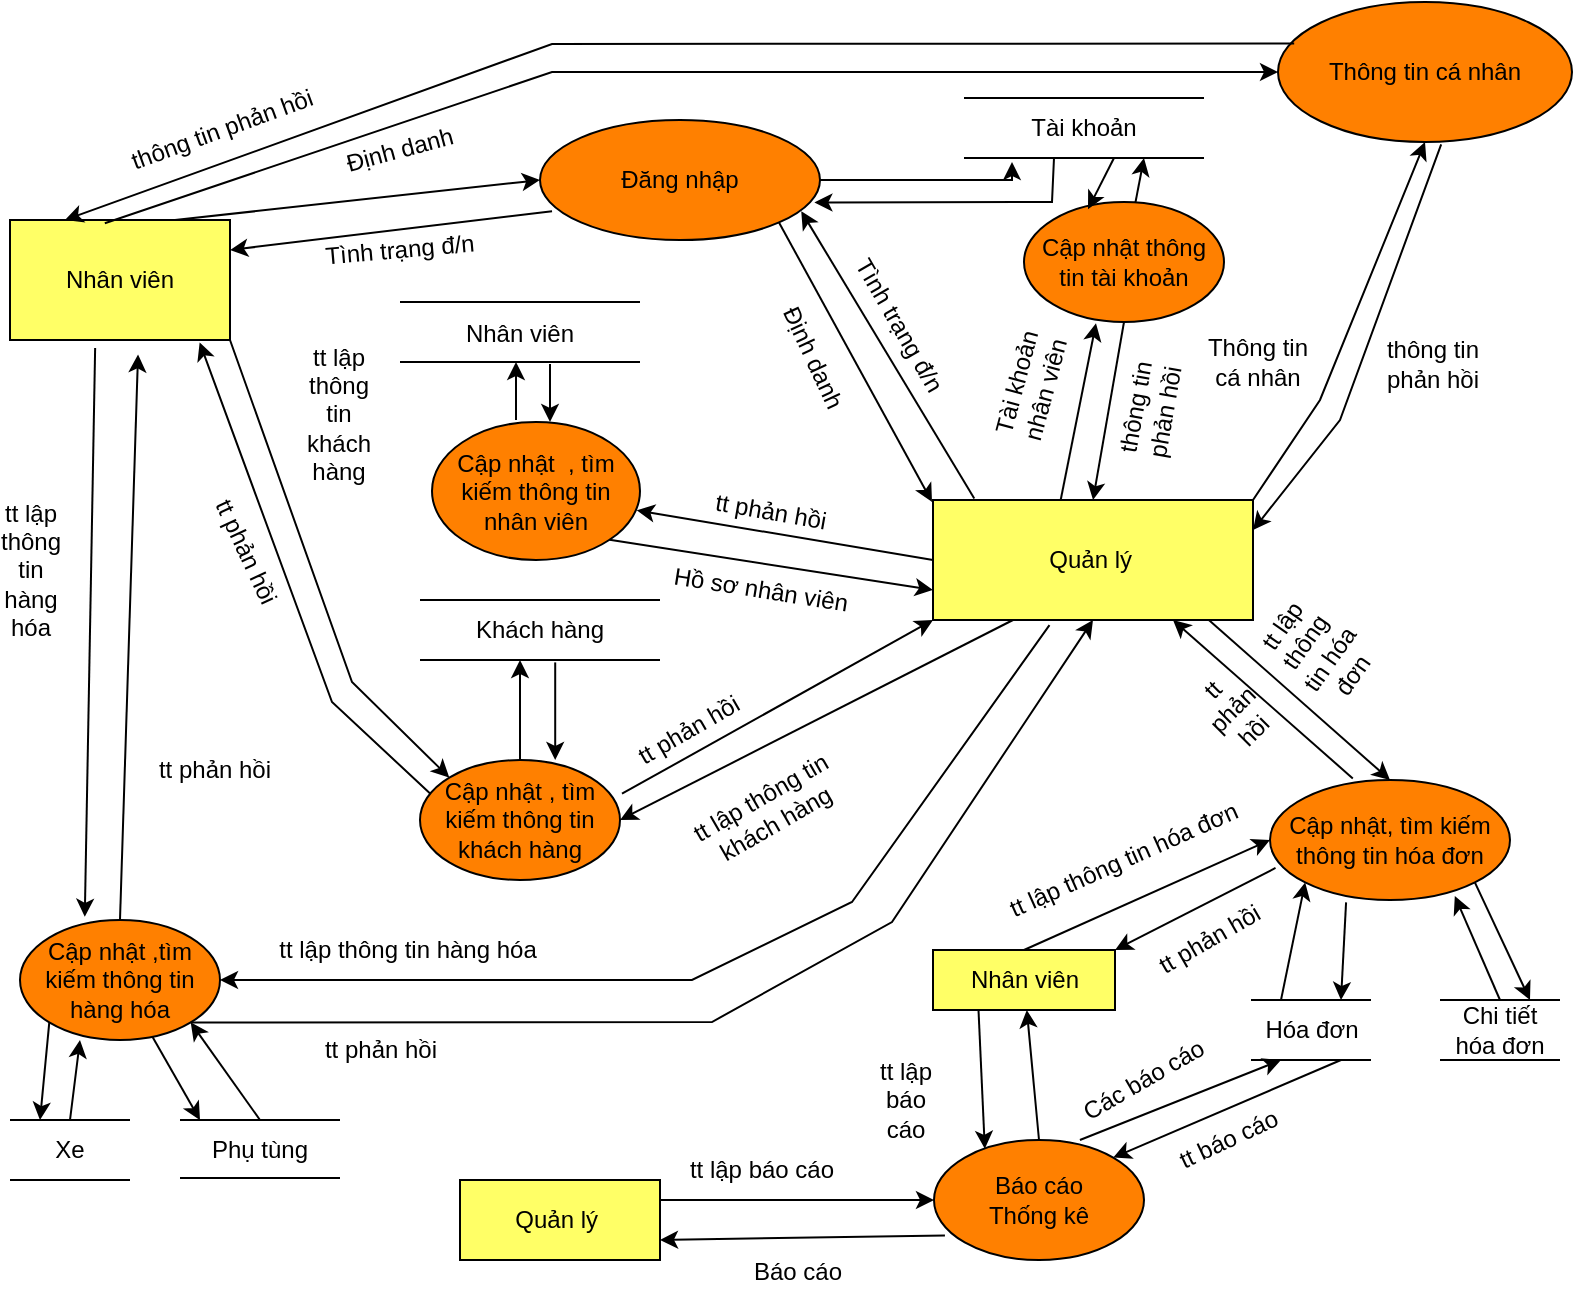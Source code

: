 <mxfile version="16.2.4" type="github">
  <diagram id="CRrUcG-OaceEVfoaWrB0" name="Page-1">
    <mxGraphModel dx="1020" dy="571" grid="1" gridSize="10" guides="1" tooltips="1" connect="1" arrows="1" fold="1" page="1" pageScale="1" pageWidth="827" pageHeight="1169" math="0" shadow="0">
      <root>
        <mxCell id="0" />
        <mxCell id="1" parent="0" />
        <mxCell id="pGEqDHzPhv_WXOmqRF8S-2" value="Nhân viên" style="rounded=0;whiteSpace=wrap;html=1;fillColor=#FFFF66;" parent="1" vertex="1">
          <mxGeometry x="29" y="179" width="110" height="60" as="geometry" />
        </mxCell>
        <mxCell id="pGEqDHzPhv_WXOmqRF8S-3" value="Quản lý&amp;nbsp;" style="rounded=0;whiteSpace=wrap;html=1;fillColor=#FFFF66;" parent="1" vertex="1">
          <mxGeometry x="490.5" y="319" width="160" height="60" as="geometry" />
        </mxCell>
        <mxCell id="pGEqDHzPhv_WXOmqRF8S-5" value="Đăng nhập" style="ellipse;whiteSpace=wrap;html=1;fillColor=#FF8000;" parent="1" vertex="1">
          <mxGeometry x="294" y="129" width="140" height="60" as="geometry" />
        </mxCell>
        <mxCell id="pGEqDHzPhv_WXOmqRF8S-6" value="" style="endArrow=classic;html=1;rounded=0;entryX=0;entryY=0.5;entryDx=0;entryDy=0;exitX=0.75;exitY=0;exitDx=0;exitDy=0;" parent="1" source="pGEqDHzPhv_WXOmqRF8S-2" target="pGEqDHzPhv_WXOmqRF8S-5" edge="1">
          <mxGeometry width="50" height="50" relative="1" as="geometry">
            <mxPoint x="244" y="399" as="sourcePoint" />
            <mxPoint x="294" y="349" as="targetPoint" />
          </mxGeometry>
        </mxCell>
        <mxCell id="pGEqDHzPhv_WXOmqRF8S-7" value="" style="endArrow=classic;html=1;rounded=0;entryX=1;entryY=0.25;entryDx=0;entryDy=0;exitX=0.043;exitY=0.76;exitDx=0;exitDy=0;exitPerimeter=0;" parent="1" target="pGEqDHzPhv_WXOmqRF8S-2" edge="1" source="pGEqDHzPhv_WXOmqRF8S-5">
          <mxGeometry width="50" height="50" relative="1" as="geometry">
            <mxPoint x="234" y="139" as="sourcePoint" />
            <mxPoint x="294" y="349" as="targetPoint" />
          </mxGeometry>
        </mxCell>
        <mxCell id="pGEqDHzPhv_WXOmqRF8S-13" value="Định danh" style="text;html=1;strokeColor=none;fillColor=none;align=center;verticalAlign=middle;whiteSpace=wrap;rounded=0;rotation=-15;" parent="1" vertex="1">
          <mxGeometry x="194" y="129" width="60" height="30" as="geometry" />
        </mxCell>
        <mxCell id="pGEqDHzPhv_WXOmqRF8S-14" value="Tình trạng đ/n" style="text;html=1;strokeColor=none;fillColor=none;align=center;verticalAlign=middle;whiteSpace=wrap;rounded=0;rotation=-5;" parent="1" vertex="1">
          <mxGeometry x="184" y="179" width="80" height="30" as="geometry" />
        </mxCell>
        <mxCell id="pGEqDHzPhv_WXOmqRF8S-18" value="" style="endArrow=none;html=1;rounded=0;" parent="1" edge="1">
          <mxGeometry width="50" height="50" relative="1" as="geometry">
            <mxPoint x="506" y="118" as="sourcePoint" />
            <mxPoint x="626" y="118" as="targetPoint" />
          </mxGeometry>
        </mxCell>
        <mxCell id="pGEqDHzPhv_WXOmqRF8S-19" value="" style="endArrow=none;html=1;rounded=0;" parent="1" edge="1">
          <mxGeometry width="50" height="50" relative="1" as="geometry">
            <mxPoint x="506" y="148" as="sourcePoint" />
            <mxPoint x="626" y="148" as="targetPoint" />
          </mxGeometry>
        </mxCell>
        <mxCell id="pGEqDHzPhv_WXOmqRF8S-20" value="Tài khoản" style="text;html=1;strokeColor=none;fillColor=none;align=center;verticalAlign=middle;whiteSpace=wrap;rounded=0;" parent="1" vertex="1">
          <mxGeometry x="536" y="118" width="60" height="30" as="geometry" />
        </mxCell>
        <mxCell id="pGEqDHzPhv_WXOmqRF8S-22" value="" style="endArrow=classic;html=1;rounded=0;entryX=0;entryY=0;entryDx=0;entryDy=0;exitX=1;exitY=1;exitDx=0;exitDy=0;" parent="1" source="pGEqDHzPhv_WXOmqRF8S-2" target="pGEqDHzPhv_WXOmqRF8S-24" edge="1">
          <mxGeometry width="50" height="50" relative="1" as="geometry">
            <mxPoint x="244" y="319" as="sourcePoint" />
            <mxPoint x="258.645" y="237.787" as="targetPoint" />
            <Array as="points">
              <mxPoint x="200" y="410" />
            </Array>
          </mxGeometry>
        </mxCell>
        <mxCell id="pGEqDHzPhv_WXOmqRF8S-23" value="" style="endArrow=classic;html=1;rounded=0;entryX=0.862;entryY=1.02;entryDx=0;entryDy=0;exitX=0.064;exitY=0.3;exitDx=0;exitDy=0;exitPerimeter=0;entryPerimeter=0;" parent="1" source="pGEqDHzPhv_WXOmqRF8S-24" target="pGEqDHzPhv_WXOmqRF8S-2" edge="1">
          <mxGeometry width="50" height="50" relative="1" as="geometry">
            <mxPoint x="154" y="439" as="sourcePoint" />
            <mxPoint x="294" y="269" as="targetPoint" />
            <Array as="points">
              <mxPoint x="190" y="420" />
            </Array>
          </mxGeometry>
        </mxCell>
        <mxCell id="lzUgmdYZcJT0e4zBoWw8-23" value="" style="edgeStyle=orthogonalEdgeStyle;rounded=0;orthogonalLoop=1;jettySize=auto;html=1;" parent="1" source="pGEqDHzPhv_WXOmqRF8S-24" target="lzUgmdYZcJT0e4zBoWw8-22" edge="1">
          <mxGeometry relative="1" as="geometry">
            <Array as="points">
              <mxPoint x="284" y="409" />
              <mxPoint x="284" y="409" />
            </Array>
          </mxGeometry>
        </mxCell>
        <mxCell id="pGEqDHzPhv_WXOmqRF8S-24" value="Cập nhật , tìm kiếm thông tin khách hàng" style="ellipse;whiteSpace=wrap;html=1;fillColor=#FF8000;" parent="1" vertex="1">
          <mxGeometry x="234" y="449" width="100" height="60" as="geometry" />
        </mxCell>
        <mxCell id="pGEqDHzPhv_WXOmqRF8S-25" value="Cập nhật ,tìm kiếm&amp;nbsp;thông tin hàng hóa" style="ellipse;whiteSpace=wrap;html=1;fillColor=#FF8000;" parent="1" vertex="1">
          <mxGeometry x="34" y="529" width="100" height="60" as="geometry" />
        </mxCell>
        <mxCell id="lzUgmdYZcJT0e4zBoWw8-1" value="" style="endArrow=none;html=1;rounded=0;" parent="1" edge="1">
          <mxGeometry width="50" height="50" relative="1" as="geometry">
            <mxPoint x="224" y="220" as="sourcePoint" />
            <mxPoint x="344" y="220" as="targetPoint" />
          </mxGeometry>
        </mxCell>
        <mxCell id="lzUgmdYZcJT0e4zBoWw8-2" value="" style="endArrow=none;html=1;rounded=0;" parent="1" edge="1">
          <mxGeometry width="50" height="50" relative="1" as="geometry">
            <mxPoint x="224" y="250" as="sourcePoint" />
            <mxPoint x="344" y="250" as="targetPoint" />
            <Array as="points">
              <mxPoint x="270" y="250" />
            </Array>
          </mxGeometry>
        </mxCell>
        <mxCell id="lzUgmdYZcJT0e4zBoWw8-3" value="Nhân viên" style="text;html=1;strokeColor=none;fillColor=none;align=center;verticalAlign=middle;whiteSpace=wrap;rounded=0;" parent="1" vertex="1">
          <mxGeometry x="254" y="221" width="60" height="30" as="geometry" />
        </mxCell>
        <mxCell id="lzUgmdYZcJT0e4zBoWw8-4" value="" style="endArrow=classic;html=1;rounded=0;entryX=0.933;entryY=0.76;entryDx=0;entryDy=0;entryPerimeter=0;exitX=0.129;exitY=-0.013;exitDx=0;exitDy=0;exitPerimeter=0;" parent="1" source="pGEqDHzPhv_WXOmqRF8S-3" target="pGEqDHzPhv_WXOmqRF8S-5" edge="1">
          <mxGeometry width="50" height="50" relative="1" as="geometry">
            <mxPoint x="494" y="319" as="sourcePoint" />
            <mxPoint x="514" y="329" as="targetPoint" />
            <Array as="points" />
          </mxGeometry>
        </mxCell>
        <mxCell id="lzUgmdYZcJT0e4zBoWw8-5" value="" style="endArrow=classic;html=1;rounded=0;exitX=1;exitY=1;exitDx=0;exitDy=0;" parent="1" source="pGEqDHzPhv_WXOmqRF8S-5" edge="1">
          <mxGeometry width="50" height="50" relative="1" as="geometry">
            <mxPoint x="464" y="379" as="sourcePoint" />
            <mxPoint x="490" y="320" as="targetPoint" />
            <Array as="points" />
          </mxGeometry>
        </mxCell>
        <mxCell id="lzUgmdYZcJT0e4zBoWw8-13" value="Cập nhật&amp;nbsp; , tìm kiếm thông tin nhân viên" style="ellipse;whiteSpace=wrap;html=1;fillColor=#FF8000;" parent="1" vertex="1">
          <mxGeometry x="240" y="280" width="104" height="69" as="geometry" />
        </mxCell>
        <mxCell id="lzUgmdYZcJT0e4zBoWw8-15" value="" style="endArrow=classic;html=1;rounded=0;entryX=0.25;entryY=1;entryDx=0;entryDy=0;" parent="1" edge="1">
          <mxGeometry width="50" height="50" relative="1" as="geometry">
            <mxPoint x="282" y="279" as="sourcePoint" />
            <mxPoint x="282" y="250" as="targetPoint" />
          </mxGeometry>
        </mxCell>
        <mxCell id="lzUgmdYZcJT0e4zBoWw8-18" value="" style="endArrow=classic;html=1;rounded=0;entryX=0.984;entryY=0.64;entryDx=0;entryDy=0;exitX=0;exitY=0.5;exitDx=0;exitDy=0;entryPerimeter=0;" parent="1" source="pGEqDHzPhv_WXOmqRF8S-3" target="lzUgmdYZcJT0e4zBoWw8-13" edge="1">
          <mxGeometry width="50" height="50" relative="1" as="geometry">
            <mxPoint x="464" y="379" as="sourcePoint" />
            <mxPoint x="514" y="329" as="targetPoint" />
            <Array as="points" />
          </mxGeometry>
        </mxCell>
        <mxCell id="lzUgmdYZcJT0e4zBoWw8-19" value="" style="endArrow=classic;html=1;rounded=0;entryX=0;entryY=0.75;entryDx=0;entryDy=0;exitX=1;exitY=1;exitDx=0;exitDy=0;" parent="1" source="lzUgmdYZcJT0e4zBoWw8-13" target="pGEqDHzPhv_WXOmqRF8S-3" edge="1">
          <mxGeometry width="50" height="50" relative="1" as="geometry">
            <mxPoint x="464" y="379" as="sourcePoint" />
            <mxPoint x="514" y="329" as="targetPoint" />
            <Array as="points" />
          </mxGeometry>
        </mxCell>
        <mxCell id="lzUgmdYZcJT0e4zBoWw8-20" value="" style="endArrow=none;html=1;rounded=0;" parent="1" edge="1">
          <mxGeometry width="50" height="50" relative="1" as="geometry">
            <mxPoint x="234" y="369" as="sourcePoint" />
            <mxPoint x="354" y="369" as="targetPoint" />
          </mxGeometry>
        </mxCell>
        <mxCell id="lzUgmdYZcJT0e4zBoWw8-21" value="" style="endArrow=none;html=1;rounded=0;" parent="1" edge="1">
          <mxGeometry width="50" height="50" relative="1" as="geometry">
            <mxPoint x="234" y="399" as="sourcePoint" />
            <mxPoint x="354" y="399" as="targetPoint" />
          </mxGeometry>
        </mxCell>
        <mxCell id="lzUgmdYZcJT0e4zBoWw8-22" value="Khách hàng" style="text;html=1;strokeColor=none;fillColor=none;align=center;verticalAlign=middle;whiteSpace=wrap;rounded=0;" parent="1" vertex="1">
          <mxGeometry x="254" y="369" width="80" height="30" as="geometry" />
        </mxCell>
        <mxCell id="lzUgmdYZcJT0e4zBoWw8-24" value="" style="endArrow=classic;html=1;rounded=0;exitX=0.595;exitY=1.04;exitDx=0;exitDy=0;exitPerimeter=0;entryX=0.676;entryY=0;entryDx=0;entryDy=0;entryPerimeter=0;" parent="1" source="lzUgmdYZcJT0e4zBoWw8-22" target="pGEqDHzPhv_WXOmqRF8S-24" edge="1">
          <mxGeometry width="50" height="50" relative="1" as="geometry">
            <mxPoint x="464" y="349" as="sourcePoint" />
            <mxPoint x="302" y="439" as="targetPoint" />
          </mxGeometry>
        </mxCell>
        <mxCell id="lzUgmdYZcJT0e4zBoWw8-26" value="" style="endArrow=classic;html=1;rounded=0;exitX=1;exitY=1;exitDx=0;exitDy=0;entryX=0.5;entryY=1;entryDx=0;entryDy=0;" parent="1" source="pGEqDHzPhv_WXOmqRF8S-25" edge="1" target="pGEqDHzPhv_WXOmqRF8S-3">
          <mxGeometry width="50" height="50" relative="1" as="geometry">
            <mxPoint x="464" y="489" as="sourcePoint" />
            <mxPoint x="704" y="379" as="targetPoint" />
            <Array as="points">
              <mxPoint x="380" y="580" />
              <mxPoint x="470" y="530" />
            </Array>
          </mxGeometry>
        </mxCell>
        <mxCell id="lzUgmdYZcJT0e4zBoWw8-27" value="" style="endArrow=classic;html=1;rounded=0;entryX=0;entryY=1;entryDx=0;entryDy=0;exitX=1.01;exitY=0.281;exitDx=0;exitDy=0;exitPerimeter=0;" parent="1" source="pGEqDHzPhv_WXOmqRF8S-24" target="pGEqDHzPhv_WXOmqRF8S-3" edge="1">
          <mxGeometry width="50" height="50" relative="1" as="geometry">
            <mxPoint x="464" y="489" as="sourcePoint" />
            <mxPoint x="514" y="439" as="targetPoint" />
            <Array as="points" />
          </mxGeometry>
        </mxCell>
        <mxCell id="lzUgmdYZcJT0e4zBoWw8-28" value="" style="endArrow=classic;html=1;rounded=0;entryX=1;entryY=0.5;entryDx=0;entryDy=0;exitX=0.25;exitY=1;exitDx=0;exitDy=0;" parent="1" target="pGEqDHzPhv_WXOmqRF8S-24" edge="1" source="pGEqDHzPhv_WXOmqRF8S-3">
          <mxGeometry width="50" height="50" relative="1" as="geometry">
            <mxPoint x="684" y="379" as="sourcePoint" />
            <mxPoint x="514" y="439" as="targetPoint" />
            <Array as="points" />
          </mxGeometry>
        </mxCell>
        <mxCell id="lzUgmdYZcJT0e4zBoWw8-29" value="" style="endArrow=none;html=1;rounded=0;entryX=1;entryY=0;entryDx=0;entryDy=0;" parent="1" target="lzUgmdYZcJT0e4zBoWw8-31" edge="1">
          <mxGeometry width="50" height="50" relative="1" as="geometry">
            <mxPoint x="29" y="629" as="sourcePoint" />
            <mxPoint x="119" y="629" as="targetPoint" />
          </mxGeometry>
        </mxCell>
        <mxCell id="lzUgmdYZcJT0e4zBoWw8-30" value="" style="endArrow=none;html=1;rounded=0;entryX=1;entryY=1;entryDx=0;entryDy=0;" parent="1" target="lzUgmdYZcJT0e4zBoWw8-31" edge="1">
          <mxGeometry width="50" height="50" relative="1" as="geometry">
            <mxPoint x="29" y="659" as="sourcePoint" />
            <mxPoint x="149" y="659" as="targetPoint" />
          </mxGeometry>
        </mxCell>
        <mxCell id="lzUgmdYZcJT0e4zBoWw8-31" value="Xe" style="text;html=1;strokeColor=none;fillColor=none;align=center;verticalAlign=middle;whiteSpace=wrap;rounded=0;" parent="1" vertex="1">
          <mxGeometry x="29" y="629" width="60" height="30" as="geometry" />
        </mxCell>
        <mxCell id="lzUgmdYZcJT0e4zBoWw8-32" value="" style="endArrow=classic;html=1;rounded=0;exitX=0;exitY=1;exitDx=0;exitDy=0;entryX=0.25;entryY=0;entryDx=0;entryDy=0;" parent="1" source="pGEqDHzPhv_WXOmqRF8S-25" target="lzUgmdYZcJT0e4zBoWw8-31" edge="1">
          <mxGeometry width="50" height="50" relative="1" as="geometry">
            <mxPoint x="464" y="529" as="sourcePoint" />
            <mxPoint x="214" y="739" as="targetPoint" />
          </mxGeometry>
        </mxCell>
        <mxCell id="lzUgmdYZcJT0e4zBoWw8-33" value="" style="endArrow=classic;html=1;rounded=0;exitX=0.5;exitY=0;exitDx=0;exitDy=0;entryX=0.3;entryY=1;entryDx=0;entryDy=0;entryPerimeter=0;" parent="1" source="lzUgmdYZcJT0e4zBoWw8-31" target="pGEqDHzPhv_WXOmqRF8S-25" edge="1">
          <mxGeometry width="50" height="50" relative="1" as="geometry">
            <mxPoint x="234" y="739" as="sourcePoint" />
            <mxPoint x="264" y="661" as="targetPoint" />
          </mxGeometry>
        </mxCell>
        <mxCell id="lzUgmdYZcJT0e4zBoWw8-37" value="" style="endArrow=none;html=1;rounded=0;entryX=1;entryY=0;entryDx=0;entryDy=0;" parent="1" edge="1">
          <mxGeometry width="50" height="50" relative="1" as="geometry">
            <mxPoint x="114" y="629" as="sourcePoint" />
            <mxPoint x="194" y="629" as="targetPoint" />
            <Array as="points">
              <mxPoint x="154" y="629" />
            </Array>
          </mxGeometry>
        </mxCell>
        <mxCell id="lzUgmdYZcJT0e4zBoWw8-39" value="Phụ tùng" style="text;html=1;strokeColor=none;fillColor=none;align=center;verticalAlign=middle;whiteSpace=wrap;rounded=0;" parent="1" vertex="1">
          <mxGeometry x="124" y="629" width="60" height="30" as="geometry" />
        </mxCell>
        <mxCell id="lzUgmdYZcJT0e4zBoWw8-43" value="" style="endArrow=none;html=1;rounded=0;entryX=1;entryY=0;entryDx=0;entryDy=0;" parent="1" edge="1">
          <mxGeometry width="50" height="50" relative="1" as="geometry">
            <mxPoint x="114" y="658" as="sourcePoint" />
            <mxPoint x="194" y="658" as="targetPoint" />
            <Array as="points">
              <mxPoint x="154" y="658" />
              <mxPoint x="164" y="658" />
            </Array>
          </mxGeometry>
        </mxCell>
        <mxCell id="lzUgmdYZcJT0e4zBoWw8-44" value="" style="endArrow=classic;html=1;rounded=0;entryX=0;entryY=0;entryDx=0;entryDy=0;" parent="1" source="pGEqDHzPhv_WXOmqRF8S-25" target="lzUgmdYZcJT0e4zBoWw8-39" edge="1">
          <mxGeometry width="50" height="50" relative="1" as="geometry">
            <mxPoint x="464" y="369" as="sourcePoint" />
            <mxPoint x="514" y="319" as="targetPoint" />
          </mxGeometry>
        </mxCell>
        <mxCell id="lzUgmdYZcJT0e4zBoWw8-45" value="" style="endArrow=classic;html=1;rounded=0;entryX=1;entryY=1;entryDx=0;entryDy=0;exitX=0.5;exitY=0;exitDx=0;exitDy=0;" parent="1" source="lzUgmdYZcJT0e4zBoWw8-39" target="pGEqDHzPhv_WXOmqRF8S-25" edge="1">
          <mxGeometry width="50" height="50" relative="1" as="geometry">
            <mxPoint x="374" y="739" as="sourcePoint" />
            <mxPoint x="514" y="319" as="targetPoint" />
          </mxGeometry>
        </mxCell>
        <mxCell id="u-xluziOkjFiURaE3xf6-1" value="Cập nhật, tìm kiếm thông tin hóa đơn" style="ellipse;whiteSpace=wrap;html=1;fillColor=#FF8000;" parent="1" vertex="1">
          <mxGeometry x="659" y="459" width="120" height="60" as="geometry" />
        </mxCell>
        <mxCell id="u-xluziOkjFiURaE3xf6-5" value="Hóa đơn" style="text;html=1;strokeColor=none;fillColor=none;align=center;verticalAlign=middle;whiteSpace=wrap;rounded=0;" parent="1" vertex="1">
          <mxGeometry x="649.5" y="569" width="60" height="30" as="geometry" />
        </mxCell>
        <mxCell id="u-xluziOkjFiURaE3xf6-6" value="" style="endArrow=none;html=1;rounded=0;entryX=1;entryY=0;entryDx=0;entryDy=0;exitX=0;exitY=0;exitDx=0;exitDy=0;" parent="1" target="u-xluziOkjFiURaE3xf6-5" edge="1" source="u-xluziOkjFiURaE3xf6-5">
          <mxGeometry width="50" height="50" relative="1" as="geometry">
            <mxPoint x="682" y="569" as="sourcePoint" />
            <mxPoint x="572" y="509" as="targetPoint" />
          </mxGeometry>
        </mxCell>
        <mxCell id="u-xluziOkjFiURaE3xf6-7" value="" style="endArrow=none;html=1;rounded=0;entryX=1;entryY=1;entryDx=0;entryDy=0;exitX=0;exitY=1;exitDx=0;exitDy=0;" parent="1" source="u-xluziOkjFiURaE3xf6-5" target="u-xluziOkjFiURaE3xf6-5" edge="1">
          <mxGeometry width="50" height="50" relative="1" as="geometry">
            <mxPoint x="522" y="559" as="sourcePoint" />
            <mxPoint x="572" y="509" as="targetPoint" />
          </mxGeometry>
        </mxCell>
        <mxCell id="u-xluziOkjFiURaE3xf6-8" value="Chi tiết hóa đơn" style="text;html=1;strokeColor=none;fillColor=none;align=center;verticalAlign=middle;whiteSpace=wrap;rounded=0;" parent="1" vertex="1">
          <mxGeometry x="744" y="569" width="60" height="30" as="geometry" />
        </mxCell>
        <mxCell id="u-xluziOkjFiURaE3xf6-9" value="" style="endArrow=none;html=1;rounded=0;entryX=1;entryY=0;entryDx=0;entryDy=0;exitX=0;exitY=0;exitDx=0;exitDy=0;" parent="1" target="u-xluziOkjFiURaE3xf6-8" edge="1" source="u-xluziOkjFiURaE3xf6-8">
          <mxGeometry width="50" height="50" relative="1" as="geometry">
            <mxPoint x="774" y="569" as="sourcePoint" />
            <mxPoint x="504" y="509" as="targetPoint" />
          </mxGeometry>
        </mxCell>
        <mxCell id="u-xluziOkjFiURaE3xf6-10" value="" style="endArrow=none;html=1;rounded=0;entryX=1;entryY=1;entryDx=0;entryDy=0;exitX=0;exitY=1;exitDx=0;exitDy=0;" parent="1" target="u-xluziOkjFiURaE3xf6-8" edge="1" source="u-xluziOkjFiURaE3xf6-8">
          <mxGeometry width="50" height="50" relative="1" as="geometry">
            <mxPoint x="774" y="599" as="sourcePoint" />
            <mxPoint x="504" y="509" as="targetPoint" />
          </mxGeometry>
        </mxCell>
        <mxCell id="u-xluziOkjFiURaE3xf6-11" value="" style="endArrow=classic;html=1;rounded=0;entryX=0;entryY=1;entryDx=0;entryDy=0;exitX=0.25;exitY=0;exitDx=0;exitDy=0;" parent="1" source="u-xluziOkjFiURaE3xf6-5" target="u-xluziOkjFiURaE3xf6-1" edge="1">
          <mxGeometry width="50" height="50" relative="1" as="geometry">
            <mxPoint x="564" y="819" as="sourcePoint" />
            <mxPoint x="424" y="749" as="targetPoint" />
          </mxGeometry>
        </mxCell>
        <mxCell id="u-xluziOkjFiURaE3xf6-12" value="" style="endArrow=classic;html=1;rounded=0;exitX=0.317;exitY=1.02;exitDx=0;exitDy=0;exitPerimeter=0;entryX=0.75;entryY=0;entryDx=0;entryDy=0;" parent="1" source="u-xluziOkjFiURaE3xf6-1" target="u-xluziOkjFiURaE3xf6-5" edge="1">
          <mxGeometry width="50" height="50" relative="1" as="geometry">
            <mxPoint x="374" y="799" as="sourcePoint" />
            <mxPoint x="584" y="819" as="targetPoint" />
          </mxGeometry>
        </mxCell>
        <mxCell id="u-xluziOkjFiURaE3xf6-13" value="" style="endArrow=classic;html=1;rounded=0;entryX=0.77;entryY=0.967;entryDx=0;entryDy=0;entryPerimeter=0;exitX=0.5;exitY=0;exitDx=0;exitDy=0;" parent="1" source="u-xluziOkjFiURaE3xf6-8" target="u-xluziOkjFiURaE3xf6-1" edge="1">
          <mxGeometry width="50" height="50" relative="1" as="geometry">
            <mxPoint x="588.953" y="829" as="sourcePoint" />
            <mxPoint x="621.574" y="730.213" as="targetPoint" />
          </mxGeometry>
        </mxCell>
        <mxCell id="u-xluziOkjFiURaE3xf6-14" value="" style="endArrow=classic;html=1;rounded=0;entryX=0.75;entryY=0;entryDx=0;entryDy=0;exitX=1;exitY=1;exitDx=0;exitDy=0;" parent="1" source="u-xluziOkjFiURaE3xf6-1" target="u-xluziOkjFiURaE3xf6-8" edge="1">
          <mxGeometry width="50" height="50" relative="1" as="geometry">
            <mxPoint x="374" y="799" as="sourcePoint" />
            <mxPoint x="424" y="749" as="targetPoint" />
          </mxGeometry>
        </mxCell>
        <mxCell id="u-xluziOkjFiURaE3xf6-15" value="" style="endArrow=classic;html=1;rounded=0;entryX=0.324;entryY=-0.027;entryDx=0;entryDy=0;entryPerimeter=0;exitX=0.387;exitY=1.067;exitDx=0;exitDy=0;exitPerimeter=0;" parent="1" source="pGEqDHzPhv_WXOmqRF8S-2" target="pGEqDHzPhv_WXOmqRF8S-25" edge="1">
          <mxGeometry width="50" height="50" relative="1" as="geometry">
            <mxPoint x="374" y="409" as="sourcePoint" />
            <mxPoint x="424" y="359" as="targetPoint" />
          </mxGeometry>
        </mxCell>
        <mxCell id="u-xluziOkjFiURaE3xf6-16" value="" style="endArrow=classic;html=1;rounded=0;exitX=0.5;exitY=0;exitDx=0;exitDy=0;entryX=0.582;entryY=1.12;entryDx=0;entryDy=0;entryPerimeter=0;" parent="1" source="pGEqDHzPhv_WXOmqRF8S-25" target="pGEqDHzPhv_WXOmqRF8S-2" edge="1">
          <mxGeometry width="50" height="50" relative="1" as="geometry">
            <mxPoint x="374" y="409" as="sourcePoint" />
            <mxPoint x="424" y="359" as="targetPoint" />
          </mxGeometry>
        </mxCell>
        <mxCell id="u-xluziOkjFiURaE3xf6-20" value="Cập nhật thông tin tài khoản" style="ellipse;whiteSpace=wrap;html=1;fillColor=#FF8000;" parent="1" vertex="1">
          <mxGeometry x="536" y="170" width="100" height="60" as="geometry" />
        </mxCell>
        <mxCell id="u-xluziOkjFiURaE3xf6-21" value="" style="endArrow=classic;html=1;rounded=0;entryX=0.36;entryY=1.01;entryDx=0;entryDy=0;exitX=0.399;exitY=0;exitDx=0;exitDy=0;entryPerimeter=0;exitPerimeter=0;" parent="1" source="pGEqDHzPhv_WXOmqRF8S-3" target="u-xluziOkjFiURaE3xf6-20" edge="1">
          <mxGeometry width="50" height="50" relative="1" as="geometry">
            <mxPoint x="374" y="349" as="sourcePoint" />
            <mxPoint x="424" y="299" as="targetPoint" />
            <Array as="points" />
          </mxGeometry>
        </mxCell>
        <mxCell id="u-xluziOkjFiURaE3xf6-22" value="" style="endArrow=classic;html=1;rounded=0;exitX=0.5;exitY=1;exitDx=0;exitDy=0;entryX=0.5;entryY=0;entryDx=0;entryDy=0;" parent="1" source="u-xluziOkjFiURaE3xf6-20" target="pGEqDHzPhv_WXOmqRF8S-3" edge="1">
          <mxGeometry width="50" height="50" relative="1" as="geometry">
            <mxPoint x="374" y="349" as="sourcePoint" />
            <mxPoint x="424" y="299" as="targetPoint" />
            <Array as="points" />
          </mxGeometry>
        </mxCell>
        <mxCell id="u-xluziOkjFiURaE3xf6-23" value="" style="endArrow=classic;html=1;rounded=0;entryX=0.32;entryY=0.06;entryDx=0;entryDy=0;entryPerimeter=0;exitX=0.75;exitY=1;exitDx=0;exitDy=0;" parent="1" target="u-xluziOkjFiURaE3xf6-20" edge="1" source="pGEqDHzPhv_WXOmqRF8S-20">
          <mxGeometry width="50" height="50" relative="1" as="geometry">
            <mxPoint x="484" y="179" as="sourcePoint" />
            <mxPoint x="468" y="229" as="targetPoint" />
            <Array as="points" />
          </mxGeometry>
        </mxCell>
        <mxCell id="u-xluziOkjFiURaE3xf6-24" value="" style="endArrow=classic;html=1;rounded=0;entryX=1;entryY=1;entryDx=0;entryDy=0;" parent="1" source="u-xluziOkjFiURaE3xf6-20" target="pGEqDHzPhv_WXOmqRF8S-20" edge="1">
          <mxGeometry width="50" height="50" relative="1" as="geometry">
            <mxPoint x="374" y="349" as="sourcePoint" />
            <mxPoint x="424" y="299" as="targetPoint" />
            <Array as="points" />
          </mxGeometry>
        </mxCell>
        <mxCell id="u-xluziOkjFiURaE3xf6-25" value="Thông tin cá nhân" style="ellipse;whiteSpace=wrap;html=1;fillColor=#FF8000;" parent="1" vertex="1">
          <mxGeometry x="663" y="70" width="147" height="70" as="geometry" />
        </mxCell>
        <mxCell id="u-xluziOkjFiURaE3xf6-26" value="" style="endArrow=classic;html=1;rounded=0;entryX=0;entryY=0.5;entryDx=0;entryDy=0;exitX=0.431;exitY=0.027;exitDx=0;exitDy=0;exitPerimeter=0;" parent="1" source="pGEqDHzPhv_WXOmqRF8S-2" target="u-xluziOkjFiURaE3xf6-25" edge="1">
          <mxGeometry width="50" height="50" relative="1" as="geometry">
            <mxPoint x="374" y="249" as="sourcePoint" />
            <mxPoint x="424" y="199" as="targetPoint" />
            <Array as="points">
              <mxPoint x="300" y="105" />
            </Array>
          </mxGeometry>
        </mxCell>
        <mxCell id="u-xluziOkjFiURaE3xf6-27" value="" style="endArrow=classic;html=1;rounded=0;entryX=0.25;entryY=0;entryDx=0;entryDy=0;exitX=0.055;exitY=0.296;exitDx=0;exitDy=0;exitPerimeter=0;" parent="1" source="u-xluziOkjFiURaE3xf6-25" target="pGEqDHzPhv_WXOmqRF8S-2" edge="1">
          <mxGeometry width="50" height="50" relative="1" as="geometry">
            <mxPoint x="374" y="249" as="sourcePoint" />
            <mxPoint x="424" y="199" as="targetPoint" />
            <Array as="points">
              <mxPoint x="300" y="91" />
            </Array>
          </mxGeometry>
        </mxCell>
        <mxCell id="u-xluziOkjFiURaE3xf6-28" value="" style="endArrow=classic;html=1;rounded=0;entryX=0.5;entryY=1;entryDx=0;entryDy=0;exitX=1;exitY=0;exitDx=0;exitDy=0;" parent="1" source="pGEqDHzPhv_WXOmqRF8S-3" target="u-xluziOkjFiURaE3xf6-25" edge="1">
          <mxGeometry width="50" height="50" relative="1" as="geometry">
            <mxPoint x="374" y="249" as="sourcePoint" />
            <mxPoint x="424" y="199" as="targetPoint" />
            <Array as="points">
              <mxPoint x="684" y="269" />
            </Array>
          </mxGeometry>
        </mxCell>
        <mxCell id="u-xluziOkjFiURaE3xf6-29" value="" style="endArrow=classic;html=1;rounded=0;entryX=1;entryY=0.25;entryDx=0;entryDy=0;exitX=0.555;exitY=1.017;exitDx=0;exitDy=0;exitPerimeter=0;" parent="1" source="u-xluziOkjFiURaE3xf6-25" target="pGEqDHzPhv_WXOmqRF8S-3" edge="1">
          <mxGeometry width="50" height="50" relative="1" as="geometry">
            <mxPoint x="374" y="249" as="sourcePoint" />
            <mxPoint x="424" y="199" as="targetPoint" />
            <Array as="points">
              <mxPoint x="694" y="279" />
            </Array>
          </mxGeometry>
        </mxCell>
        <mxCell id="u-xluziOkjFiURaE3xf6-30" value="Báo cáo &lt;br&gt;Thống kê" style="ellipse;whiteSpace=wrap;html=1;fillColor=#FF8000;" parent="1" vertex="1">
          <mxGeometry x="491" y="639" width="105" height="60" as="geometry" />
        </mxCell>
        <mxCell id="u-xluziOkjFiURaE3xf6-31" value="" style="endArrow=classic;html=1;rounded=0;entryX=0.25;entryY=1;entryDx=0;entryDy=0;exitX=0.695;exitY=0;exitDx=0;exitDy=0;exitPerimeter=0;" parent="1" source="u-xluziOkjFiURaE3xf6-30" target="u-xluziOkjFiURaE3xf6-5" edge="1">
          <mxGeometry width="50" height="50" relative="1" as="geometry">
            <mxPoint x="194" y="949" as="sourcePoint" />
            <mxPoint x="244" y="899" as="targetPoint" />
            <Array as="points" />
          </mxGeometry>
        </mxCell>
        <mxCell id="u-xluziOkjFiURaE3xf6-32" value="" style="endArrow=classic;html=1;rounded=0;entryX=1;entryY=0;entryDx=0;entryDy=0;exitX=0.75;exitY=1;exitDx=0;exitDy=0;" parent="1" source="u-xluziOkjFiURaE3xf6-5" target="u-xluziOkjFiURaE3xf6-30" edge="1">
          <mxGeometry width="50" height="50" relative="1" as="geometry">
            <mxPoint x="194" y="949" as="sourcePoint" />
            <mxPoint x="244" y="899" as="targetPoint" />
            <Array as="points" />
          </mxGeometry>
        </mxCell>
        <mxCell id="u-xluziOkjFiURaE3xf6-34" value="Nhân viên" style="rounded=0;whiteSpace=wrap;html=1;fillColor=#FFFF66;" parent="1" vertex="1">
          <mxGeometry x="490.5" y="544" width="91" height="30" as="geometry" />
        </mxCell>
        <mxCell id="u-xluziOkjFiURaE3xf6-35" value="" style="endArrow=classic;html=1;rounded=0;entryX=0;entryY=0.5;entryDx=0;entryDy=0;exitX=0.5;exitY=0;exitDx=0;exitDy=0;" parent="1" source="u-xluziOkjFiURaE3xf6-34" target="u-xluziOkjFiURaE3xf6-1" edge="1">
          <mxGeometry width="50" height="50" relative="1" as="geometry">
            <mxPoint x="194" y="619" as="sourcePoint" />
            <mxPoint x="244" y="569" as="targetPoint" />
            <Array as="points" />
          </mxGeometry>
        </mxCell>
        <mxCell id="u-xluziOkjFiURaE3xf6-36" value="" style="endArrow=classic;html=1;rounded=0;entryX=1;entryY=0;entryDx=0;entryDy=0;exitX=0.023;exitY=0.733;exitDx=0;exitDy=0;exitPerimeter=0;" parent="1" source="u-xluziOkjFiURaE3xf6-1" target="u-xluziOkjFiURaE3xf6-34" edge="1">
          <mxGeometry width="50" height="50" relative="1" as="geometry">
            <mxPoint x="194" y="619" as="sourcePoint" />
            <mxPoint x="244" y="569" as="targetPoint" />
            <Array as="points" />
          </mxGeometry>
        </mxCell>
        <mxCell id="u-xluziOkjFiURaE3xf6-37" value="Quản lý&amp;nbsp;" style="rounded=0;whiteSpace=wrap;html=1;fillColor=#FFFF66;" parent="1" vertex="1">
          <mxGeometry x="254" y="659" width="100" height="40" as="geometry" />
        </mxCell>
        <mxCell id="u-xluziOkjFiURaE3xf6-38" value="" style="endArrow=classic;html=1;rounded=0;entryX=0;entryY=0.5;entryDx=0;entryDy=0;exitX=1;exitY=0.25;exitDx=0;exitDy=0;" parent="1" source="u-xluziOkjFiURaE3xf6-37" target="u-xluziOkjFiURaE3xf6-30" edge="1">
          <mxGeometry width="50" height="50" relative="1" as="geometry">
            <mxPoint x="4" y="759" as="sourcePoint" />
            <mxPoint x="54" y="709" as="targetPoint" />
          </mxGeometry>
        </mxCell>
        <mxCell id="u-xluziOkjFiURaE3xf6-39" value="" style="endArrow=classic;html=1;rounded=0;entryX=1;entryY=0.75;entryDx=0;entryDy=0;exitX=0.052;exitY=0.795;exitDx=0;exitDy=0;exitPerimeter=0;" parent="1" source="u-xluziOkjFiURaE3xf6-30" target="u-xluziOkjFiURaE3xf6-37" edge="1">
          <mxGeometry width="50" height="50" relative="1" as="geometry">
            <mxPoint x="4" y="759" as="sourcePoint" />
            <mxPoint x="54" y="709" as="targetPoint" />
          </mxGeometry>
        </mxCell>
        <mxCell id="u-xluziOkjFiURaE3xf6-40" value="" style="endArrow=classic;html=1;rounded=0;exitX=0.25;exitY=1;exitDx=0;exitDy=0;entryX=0.242;entryY=0.073;entryDx=0;entryDy=0;entryPerimeter=0;" parent="1" source="u-xluziOkjFiURaE3xf6-34" target="u-xluziOkjFiURaE3xf6-30" edge="1">
          <mxGeometry width="50" height="50" relative="1" as="geometry">
            <mxPoint x="194" y="899" as="sourcePoint" />
            <mxPoint x="536" y="669" as="targetPoint" />
            <Array as="points" />
          </mxGeometry>
        </mxCell>
        <mxCell id="u-xluziOkjFiURaE3xf6-41" value="" style="endArrow=classic;html=1;rounded=0;exitX=0.5;exitY=0;exitDx=0;exitDy=0;" parent="1" source="u-xluziOkjFiURaE3xf6-30" target="u-xluziOkjFiURaE3xf6-34" edge="1">
          <mxGeometry width="50" height="50" relative="1" as="geometry">
            <mxPoint x="194" y="899" as="sourcePoint" />
            <mxPoint x="244" y="849" as="targetPoint" />
            <Array as="points" />
          </mxGeometry>
        </mxCell>
        <mxCell id="u-xluziOkjFiURaE3xf6-42" value="" style="endArrow=classic;html=1;rounded=0;entryX=1;entryY=0.5;entryDx=0;entryDy=0;exitX=0.364;exitY=1.043;exitDx=0;exitDy=0;exitPerimeter=0;" parent="1" target="pGEqDHzPhv_WXOmqRF8S-25" edge="1" source="pGEqDHzPhv_WXOmqRF8S-3">
          <mxGeometry width="50" height="50" relative="1" as="geometry">
            <mxPoint x="694" y="379" as="sourcePoint" />
            <mxPoint x="244" y="419" as="targetPoint" />
            <Array as="points">
              <mxPoint x="450" y="520" />
              <mxPoint x="370" y="559" />
            </Array>
          </mxGeometry>
        </mxCell>
        <mxCell id="u-xluziOkjFiURaE3xf6-43" value="" style="endArrow=classic;html=1;rounded=0;entryX=0.75;entryY=1;entryDx=0;entryDy=0;exitX=0.345;exitY=-0.013;exitDx=0;exitDy=0;exitPerimeter=0;" parent="1" source="u-xluziOkjFiURaE3xf6-1" target="pGEqDHzPhv_WXOmqRF8S-3" edge="1">
          <mxGeometry width="50" height="50" relative="1" as="geometry">
            <mxPoint x="194" y="609" as="sourcePoint" />
            <mxPoint x="244" y="559" as="targetPoint" />
          </mxGeometry>
        </mxCell>
        <mxCell id="u-xluziOkjFiURaE3xf6-44" value="" style="endArrow=classic;html=1;rounded=0;entryX=0.5;entryY=0;entryDx=0;entryDy=0;exitX=0.862;exitY=1;exitDx=0;exitDy=0;exitPerimeter=0;" parent="1" source="pGEqDHzPhv_WXOmqRF8S-3" target="u-xluziOkjFiURaE3xf6-1" edge="1">
          <mxGeometry width="50" height="50" relative="1" as="geometry">
            <mxPoint x="194" y="609" as="sourcePoint" />
            <mxPoint x="244" y="559" as="targetPoint" />
          </mxGeometry>
        </mxCell>
        <mxCell id="gYsUm1X4jG2ZG31yxGYX-1" value="Tài khoản nhân viên" style="text;html=1;strokeColor=none;fillColor=none;align=center;verticalAlign=middle;whiteSpace=wrap;rounded=0;rotation=-75;" parent="1" vertex="1">
          <mxGeometry x="508" y="246.5" width="62.5" height="31" as="geometry" />
        </mxCell>
        <mxCell id="gYsUm1X4jG2ZG31yxGYX-2" value="thông tin phản hồi" style="text;html=1;strokeColor=none;fillColor=none;align=center;verticalAlign=middle;whiteSpace=wrap;rounded=0;rotation=-80;" parent="1" vertex="1">
          <mxGeometry x="567.25" y="258" width="62.5" height="31" as="geometry" />
        </mxCell>
        <mxCell id="gYsUm1X4jG2ZG31yxGYX-3" value="Hồ sơ nhân viên&lt;br&gt;" style="text;html=1;strokeColor=none;fillColor=none;align=center;verticalAlign=middle;whiteSpace=wrap;rounded=0;rotation=9;" parent="1" vertex="1">
          <mxGeometry x="339" y="349" width="131" height="30" as="geometry" />
        </mxCell>
        <mxCell id="gYsUm1X4jG2ZG31yxGYX-4" value="tt phản hồi" style="text;html=1;strokeColor=none;fillColor=none;align=center;verticalAlign=middle;whiteSpace=wrap;rounded=0;rotation=10;" parent="1" vertex="1">
          <mxGeometry x="344" y="310" width="131" height="30" as="geometry" />
        </mxCell>
        <mxCell id="gYsUm1X4jG2ZG31yxGYX-5" value="Định danh" style="text;html=1;strokeColor=none;fillColor=none;align=center;verticalAlign=middle;whiteSpace=wrap;rounded=0;rotation=65;" parent="1" vertex="1">
          <mxGeometry x="400.75" y="237" width="60" height="21" as="geometry" />
        </mxCell>
        <mxCell id="gYsUm1X4jG2ZG31yxGYX-6" value="Tình trạng đ/n" style="text;html=1;strokeColor=none;fillColor=none;align=center;verticalAlign=middle;whiteSpace=wrap;rounded=0;rotation=60;" parent="1" vertex="1">
          <mxGeometry x="434" y="216.5" width="80" height="30" as="geometry" />
        </mxCell>
        <mxCell id="gYsUm1X4jG2ZG31yxGYX-8" value="tt lập thông tin khách hàng" style="text;html=1;strokeColor=none;fillColor=none;align=center;verticalAlign=middle;whiteSpace=wrap;rounded=0;rotation=0;" parent="1" vertex="1">
          <mxGeometry x="173" y="221" width="41" height="110" as="geometry" />
        </mxCell>
        <mxCell id="gYsUm1X4jG2ZG31yxGYX-9" value="tt phản hồi" style="text;html=1;strokeColor=none;fillColor=none;align=center;verticalAlign=middle;whiteSpace=wrap;rounded=0;rotation=65;" parent="1" vertex="1">
          <mxGeometry x="114" y="300" width="66" height="90" as="geometry" />
        </mxCell>
        <mxCell id="gYsUm1X4jG2ZG31yxGYX-11" value="tt lập thông tin khách hàng" style="text;html=1;strokeColor=none;fillColor=none;align=center;verticalAlign=middle;whiteSpace=wrap;rounded=0;rotation=-30;" parent="1" vertex="1">
          <mxGeometry x="358" y="459" width="100" height="30" as="geometry" />
        </mxCell>
        <mxCell id="gYsUm1X4jG2ZG31yxGYX-12" value="tt phản hồi" style="text;html=1;strokeColor=none;fillColor=none;align=center;verticalAlign=middle;whiteSpace=wrap;rounded=0;rotation=-30;" parent="1" vertex="1">
          <mxGeometry x="303" y="419" width="131" height="30" as="geometry" />
        </mxCell>
        <mxCell id="gYsUm1X4jG2ZG31yxGYX-13" value="tt lập thông tin hàng hóa" style="text;html=1;strokeColor=none;fillColor=none;align=center;verticalAlign=middle;whiteSpace=wrap;rounded=0;rotation=0;" parent="1" vertex="1">
          <mxGeometry x="24" y="289" width="31" height="130" as="geometry" />
        </mxCell>
        <mxCell id="gYsUm1X4jG2ZG31yxGYX-15" value="tt phản hồi" style="text;html=1;strokeColor=none;fillColor=none;align=center;verticalAlign=middle;whiteSpace=wrap;rounded=0;rotation=0;" parent="1" vertex="1">
          <mxGeometry x="93" y="409" width="77" height="90" as="geometry" />
        </mxCell>
        <mxCell id="gYsUm1X4jG2ZG31yxGYX-16" value="tt lập thông tin hàng hóa" style="text;html=1;strokeColor=none;fillColor=none;align=center;verticalAlign=middle;whiteSpace=wrap;rounded=0;rotation=0;" parent="1" vertex="1">
          <mxGeometry x="142" y="529" width="172" height="30" as="geometry" />
        </mxCell>
        <mxCell id="gYsUm1X4jG2ZG31yxGYX-19" value="tt phản hồi" style="text;html=1;strokeColor=none;fillColor=none;align=center;verticalAlign=middle;whiteSpace=wrap;rounded=0;rotation=0;" parent="1" vertex="1">
          <mxGeometry x="163.5" y="579" width="100.5" height="30" as="geometry" />
        </mxCell>
        <mxCell id="gYsUm1X4jG2ZG31yxGYX-20" value="tt phản hồi" style="text;html=1;strokeColor=none;fillColor=none;align=center;verticalAlign=middle;whiteSpace=wrap;rounded=0;rotation=-45;" parent="1" vertex="1">
          <mxGeometry x="629.75" y="379" width="21" height="90" as="geometry" />
        </mxCell>
        <mxCell id="gYsUm1X4jG2ZG31yxGYX-21" value="tt lập thông tin hóa đơn" style="text;html=1;strokeColor=none;fillColor=none;align=center;verticalAlign=middle;whiteSpace=wrap;rounded=0;rotation=-55;" parent="1" vertex="1">
          <mxGeometry x="663" y="329" width="39" height="130" as="geometry" />
        </mxCell>
        <mxCell id="gYsUm1X4jG2ZG31yxGYX-22" value="tt lập thông tin hóa đơn" style="text;html=1;strokeColor=none;fillColor=none;align=center;verticalAlign=middle;whiteSpace=wrap;rounded=0;rotation=-24;" parent="1" vertex="1">
          <mxGeometry x="508" y="489" width="156" height="20" as="geometry" />
        </mxCell>
        <mxCell id="gYsUm1X4jG2ZG31yxGYX-23" value="tt phản hồi" style="text;html=1;strokeColor=none;fillColor=none;align=center;verticalAlign=middle;whiteSpace=wrap;rounded=0;rotation=-30;" parent="1" vertex="1">
          <mxGeometry x="574.5" y="529" width="107.5" height="20" as="geometry" />
        </mxCell>
        <mxCell id="gYsUm1X4jG2ZG31yxGYX-24" value="Các báo cáo" style="text;html=1;strokeColor=none;fillColor=none;align=center;verticalAlign=middle;whiteSpace=wrap;rounded=0;rotation=-30;" parent="1" vertex="1">
          <mxGeometry x="556" y="599" width="80" height="20" as="geometry" />
        </mxCell>
        <mxCell id="gYsUm1X4jG2ZG31yxGYX-26" value="tt lập báo cáo&lt;br&gt;" style="text;html=1;strokeColor=none;fillColor=none;align=center;verticalAlign=middle;whiteSpace=wrap;rounded=0;rotation=0;" parent="1" vertex="1">
          <mxGeometry x="458" y="589" width="37.5" height="60" as="geometry" />
        </mxCell>
        <mxCell id="gYsUm1X4jG2ZG31yxGYX-27" value="Báo cáo" style="text;html=1;strokeColor=none;fillColor=none;align=center;verticalAlign=middle;whiteSpace=wrap;rounded=0;rotation=0;" parent="1" vertex="1">
          <mxGeometry x="385.25" y="690" width="75.5" height="30" as="geometry" />
        </mxCell>
        <mxCell id="gYsUm1X4jG2ZG31yxGYX-28" value="tt lập báo cáo&lt;br&gt;" style="text;html=1;strokeColor=none;fillColor=none;align=center;verticalAlign=middle;whiteSpace=wrap;rounded=0;rotation=0;" parent="1" vertex="1">
          <mxGeometry x="359.5" y="639" width="90" height="30" as="geometry" />
        </mxCell>
        <mxCell id="gYsUm1X4jG2ZG31yxGYX-29" value="tt báo cáo" style="text;html=1;strokeColor=none;fillColor=none;align=center;verticalAlign=middle;whiteSpace=wrap;rounded=0;rotation=-25;" parent="1" vertex="1">
          <mxGeometry x="574.5" y="619" width="126.5" height="40" as="geometry" />
        </mxCell>
        <mxCell id="gYsUm1X4jG2ZG31yxGYX-30" value="thông tin phản hồi" style="text;html=1;strokeColor=none;fillColor=none;align=center;verticalAlign=middle;whiteSpace=wrap;rounded=0;rotation=-20;" parent="1" vertex="1">
          <mxGeometry x="40.5" y="118" width="188" height="31" as="geometry" />
        </mxCell>
        <mxCell id="gYsUm1X4jG2ZG31yxGYX-31" value="thông tin phản hồi" style="text;html=1;strokeColor=none;fillColor=none;align=center;verticalAlign=middle;whiteSpace=wrap;rounded=0;rotation=0;" parent="1" vertex="1">
          <mxGeometry x="702" y="231" width="77" height="39" as="geometry" />
        </mxCell>
        <mxCell id="gYsUm1X4jG2ZG31yxGYX-32" value="Thông tin cá nhân" style="text;html=1;strokeColor=none;fillColor=none;align=center;verticalAlign=middle;whiteSpace=wrap;rounded=0;rotation=0;" parent="1" vertex="1">
          <mxGeometry x="624" y="230" width="58" height="40" as="geometry" />
        </mxCell>
        <mxCell id="3q0ak7XZL0u-oJSzJEXO-19" value="" style="endArrow=classic;html=1;rounded=0;exitX=1;exitY=0.5;exitDx=0;exitDy=0;" edge="1" parent="1" source="pGEqDHzPhv_WXOmqRF8S-5">
          <mxGeometry width="50" height="50" relative="1" as="geometry">
            <mxPoint x="490" y="300" as="sourcePoint" />
            <mxPoint x="530" y="150" as="targetPoint" />
            <Array as="points">
              <mxPoint x="530" y="159" />
            </Array>
          </mxGeometry>
        </mxCell>
        <mxCell id="3q0ak7XZL0u-oJSzJEXO-20" value="" style="endArrow=classic;html=1;rounded=0;entryX=0.98;entryY=0.687;entryDx=0;entryDy=0;entryPerimeter=0;exitX=0.25;exitY=1;exitDx=0;exitDy=0;" edge="1" parent="1" source="pGEqDHzPhv_WXOmqRF8S-20" target="pGEqDHzPhv_WXOmqRF8S-5">
          <mxGeometry width="50" height="50" relative="1" as="geometry">
            <mxPoint x="490" y="300" as="sourcePoint" />
            <mxPoint x="540" y="250" as="targetPoint" />
            <Array as="points">
              <mxPoint x="550" y="170" />
            </Array>
          </mxGeometry>
        </mxCell>
        <mxCell id="3q0ak7XZL0u-oJSzJEXO-22" value="" style="endArrow=classic;html=1;rounded=0;exitX=0.75;exitY=1;exitDx=0;exitDy=0;" edge="1" parent="1" source="lzUgmdYZcJT0e4zBoWw8-3">
          <mxGeometry width="50" height="50" relative="1" as="geometry">
            <mxPoint x="490" y="300" as="sourcePoint" />
            <mxPoint x="299" y="280" as="targetPoint" />
          </mxGeometry>
        </mxCell>
      </root>
    </mxGraphModel>
  </diagram>
</mxfile>

